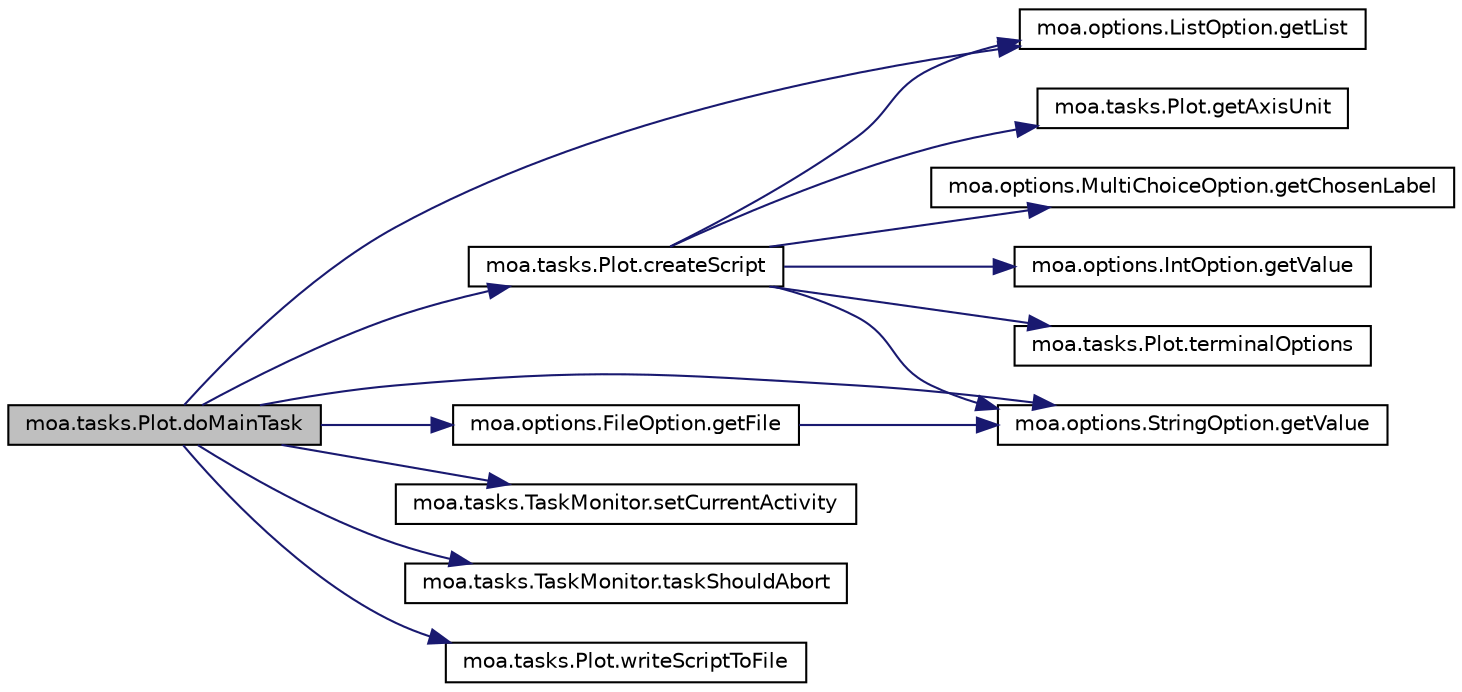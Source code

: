 digraph G
{
  edge [fontname="Helvetica",fontsize="10",labelfontname="Helvetica",labelfontsize="10"];
  node [fontname="Helvetica",fontsize="10",shape=record];
  rankdir=LR;
  Node1 [label="moa.tasks.Plot.doMainTask",height=0.2,width=0.4,color="black", fillcolor="grey75", style="filled" fontcolor="black"];
  Node1 -> Node2 [color="midnightblue",fontsize="10",style="solid",fontname="Helvetica"];
  Node2 [label="moa.tasks.Plot.createScript",height=0.2,width=0.4,color="black", fillcolor="white", style="filled",URL="$classmoa_1_1tasks_1_1Plot.html#a4b286ce1a09875b8331d337f1e6283c6",tooltip="Creates the content of the gnuplot script."];
  Node2 -> Node3 [color="midnightblue",fontsize="10",style="solid",fontname="Helvetica"];
  Node3 [label="moa.tasks.Plot.getAxisUnit",height=0.2,width=0.4,color="black", fillcolor="white", style="filled",URL="$classmoa_1_1tasks_1_1Plot.html#a5fa50cd1cb4edf16d3cf6458f87b6711"];
  Node2 -> Node4 [color="midnightblue",fontsize="10",style="solid",fontname="Helvetica"];
  Node4 [label="moa.options.MultiChoiceOption.getChosenLabel",height=0.2,width=0.4,color="black", fillcolor="white", style="filled",URL="$classmoa_1_1options_1_1MultiChoiceOption.html#a7dd0192f46d8005a44c38d5526e2c600"];
  Node2 -> Node5 [color="midnightblue",fontsize="10",style="solid",fontname="Helvetica"];
  Node5 [label="moa.options.ListOption.getList",height=0.2,width=0.4,color="black", fillcolor="white", style="filled",URL="$classmoa_1_1options_1_1ListOption.html#a40ccede6efe9d931a87bf17c443d32ec"];
  Node2 -> Node6 [color="midnightblue",fontsize="10",style="solid",fontname="Helvetica"];
  Node6 [label="moa.options.IntOption.getValue",height=0.2,width=0.4,color="black", fillcolor="white", style="filled",URL="$classmoa_1_1options_1_1IntOption.html#affae8787274b44ab7616d46b8d6c831a"];
  Node2 -> Node7 [color="midnightblue",fontsize="10",style="solid",fontname="Helvetica"];
  Node7 [label="moa.options.StringOption.getValue",height=0.2,width=0.4,color="black", fillcolor="white", style="filled",URL="$classmoa_1_1options_1_1StringOption.html#acdafb10f476c4aacf74bf51adb2b4732"];
  Node2 -> Node8 [color="midnightblue",fontsize="10",style="solid",fontname="Helvetica"];
  Node8 [label="moa.tasks.Plot.terminalOptions",height=0.2,width=0.4,color="black", fillcolor="white", style="filled",URL="$classmoa_1_1tasks_1_1Plot.html#aade6369946806b680c74981e53f3af8f"];
  Node1 -> Node9 [color="midnightblue",fontsize="10",style="solid",fontname="Helvetica"];
  Node9 [label="moa.options.FileOption.getFile",height=0.2,width=0.4,color="black", fillcolor="white", style="filled",URL="$classmoa_1_1options_1_1FileOption.html#a01615786786a168a9e3b8c5d0f50b1e8"];
  Node9 -> Node7 [color="midnightblue",fontsize="10",style="solid",fontname="Helvetica"];
  Node1 -> Node5 [color="midnightblue",fontsize="10",style="solid",fontname="Helvetica"];
  Node1 -> Node7 [color="midnightblue",fontsize="10",style="solid",fontname="Helvetica"];
  Node1 -> Node10 [color="midnightblue",fontsize="10",style="solid",fontname="Helvetica"];
  Node10 [label="moa.tasks.TaskMonitor.setCurrentActivity",height=0.2,width=0.4,color="black", fillcolor="white", style="filled",URL="$interfacemoa_1_1tasks_1_1TaskMonitor.html#aa5eff409d63bfacd92fe2f062d373781",tooltip="Sets the description and the percentage done of the current activity."];
  Node1 -> Node11 [color="midnightblue",fontsize="10",style="solid",fontname="Helvetica"];
  Node11 [label="moa.tasks.TaskMonitor.taskShouldAbort",height=0.2,width=0.4,color="black", fillcolor="white", style="filled",URL="$interfacemoa_1_1tasks_1_1TaskMonitor.html#af2758f6ce28872acf61d6b3495cd4439",tooltip="Gets whether the task should abort."];
  Node1 -> Node12 [color="midnightblue",fontsize="10",style="solid",fontname="Helvetica"];
  Node12 [label="moa.tasks.Plot.writeScriptToFile",height=0.2,width=0.4,color="black", fillcolor="white", style="filled",URL="$classmoa_1_1tasks_1_1Plot.html#aa068c44e67abb915089eaedd480812c4",tooltip="Method responsible for saving a gnuplot script to a file."];
}
